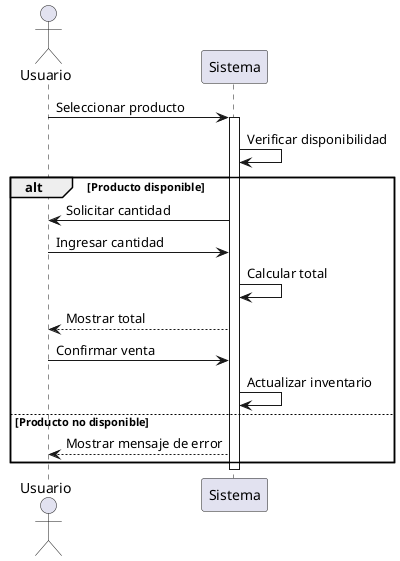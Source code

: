 @startuml
actor Usuario as User
participant Sistema
User -> Sistema: Seleccionar producto
activate Sistema
Sistema -> Sistema: Verificar disponibilidad
alt Producto disponible
Sistema -> User: Solicitar cantidad
User -> Sistema: Ingresar cantidad
Sistema -> Sistema: Calcular total
Sistema --> User: Mostrar total
User -> Sistema: Confirmar venta
Sistema -> Sistema: Actualizar inventario
else Producto no disponible
Sistema --> User: Mostrar mensaje de error
end
deactivate Sistema
@enduml
